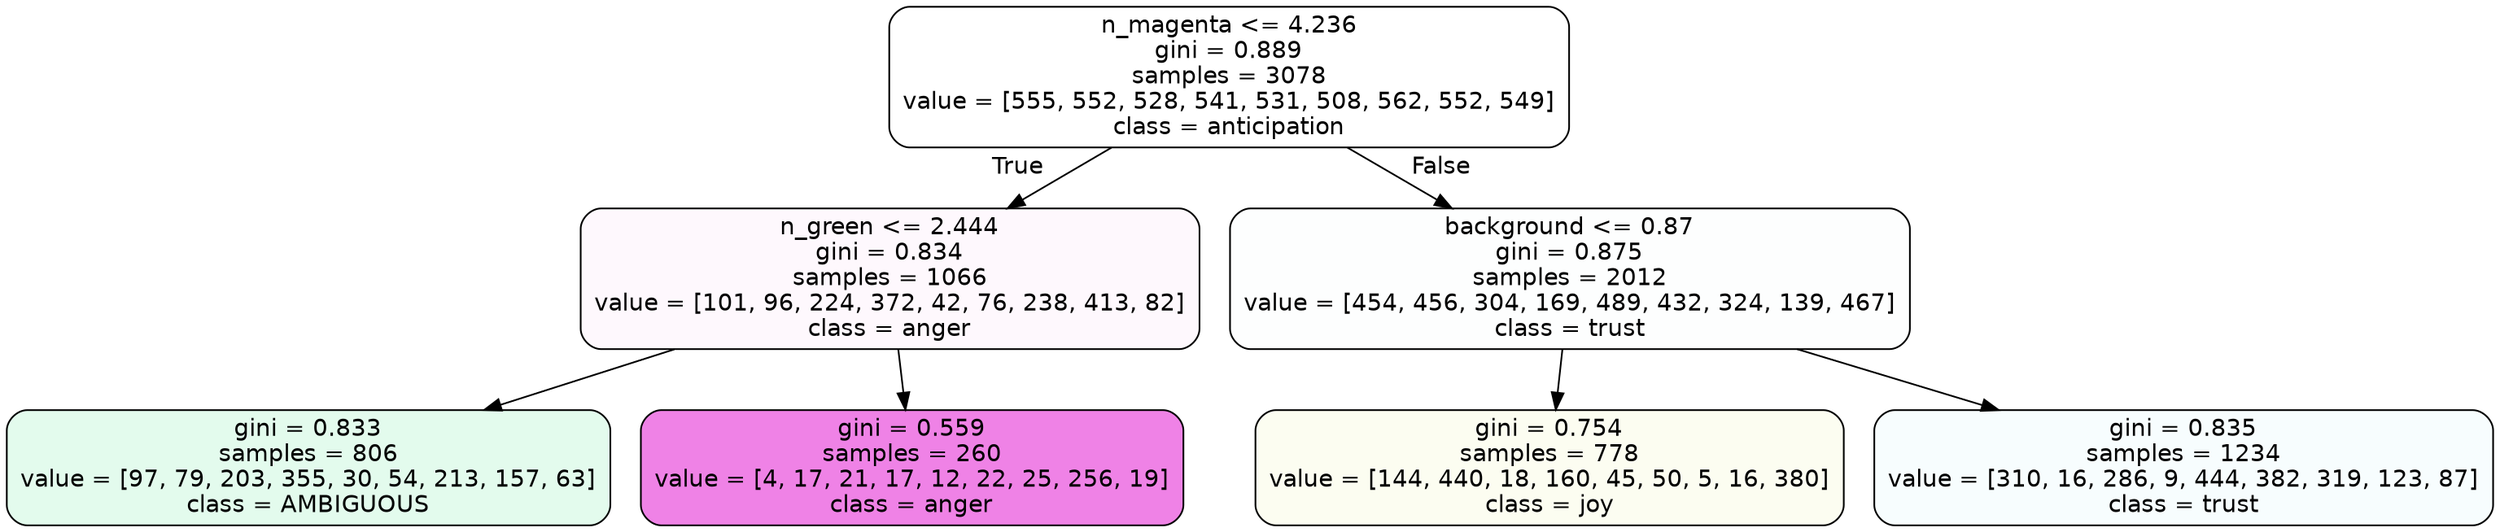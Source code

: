 digraph Tree {
node [shape=box, style="filled, rounded", color="black", fontname=helvetica] ;
edge [fontname=helvetica] ;
0 [label="n_magenta <= 4.236\ngini = 0.889\nsamples = 3078\nvalue = [555, 552, 528, 541, 531, 508, 562, 552, 549]\nclass = anticipation", fillcolor="#8139e500"] ;
1 [label="n_green <= 2.444\ngini = 0.834\nsamples = 1066\nvalue = [101, 96, 224, 372, 42, 76, 238, 413, 82]\nclass = anger", fillcolor="#e539d708"] ;
0 -> 1 [labeldistance=2.5, labelangle=45, headlabel="True"] ;
2 [label="gini = 0.833\nsamples = 806\nvalue = [97, 79, 203, 355, 30, 54, 213, 157, 63]\nclass = AMBIGUOUS", fillcolor="#39e58123"] ;
1 -> 2 ;
3 [label="gini = 0.559\nsamples = 260\nvalue = [4, 17, 21, 17, 12, 22, 25, 256, 19]\nclass = anger", fillcolor="#e539d7a0"] ;
1 -> 3 ;
4 [label="background <= 0.87\ngini = 0.875\nsamples = 2012\nvalue = [454, 456, 304, 169, 489, 432, 324, 139, 467]\nclass = trust", fillcolor="#39d7e502"] ;
0 -> 4 [labeldistance=2.5, labelangle=-45, headlabel="False"] ;
5 [label="gini = 0.754\nsamples = 778\nvalue = [144, 440, 18, 160, 45, 50, 5, 16, 380]\nclass = joy", fillcolor="#d7e53911"] ;
4 -> 5 ;
6 [label="gini = 0.835\nsamples = 1234\nvalue = [310, 16, 286, 9, 444, 382, 319, 123, 87]\nclass = trust", fillcolor="#39d7e50a"] ;
4 -> 6 ;
}